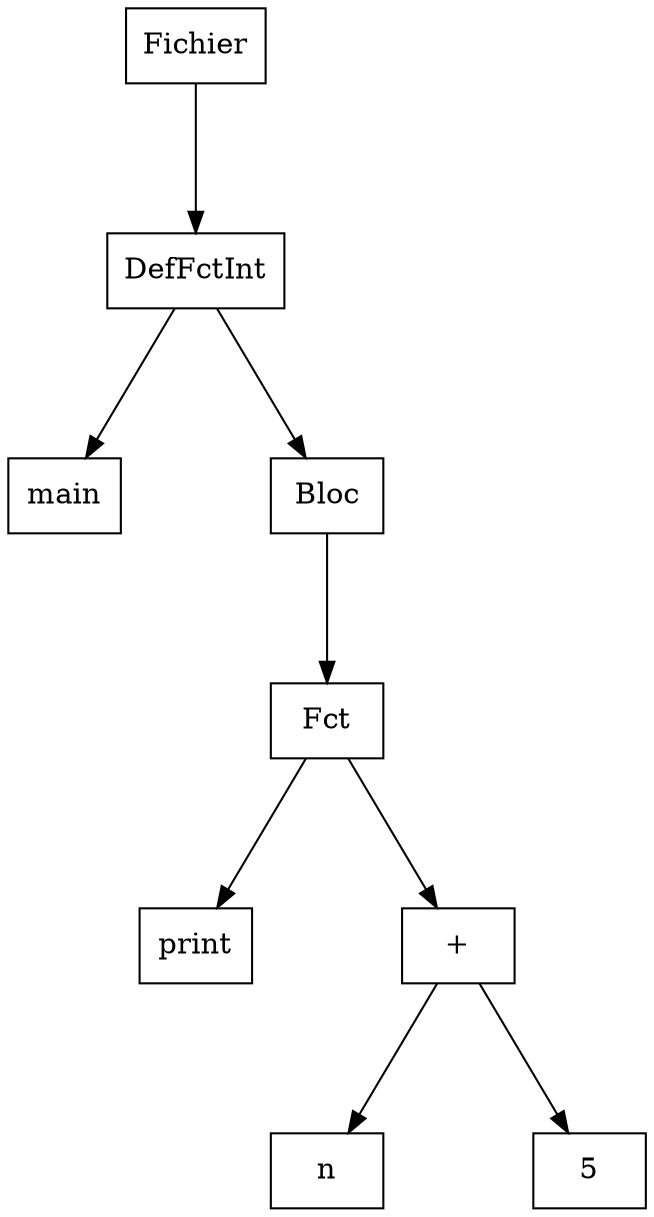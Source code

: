 digraph "ast"{

	nodesep=1;
	ranksep=1;

	N0 [label="Fichier", shape="box"];
	N1 [label="DefFctInt", shape="box"];
	N2 [label="main", shape="box"];
	N3 [label="Bloc", shape="box"];
	N4 [label="Fct", shape="box"];
	N5 [label="print", shape="box"];
	N6 [label="+", shape="box"];
	N7 [label="n", shape="box"];
	N8 [label="5", shape="box"];

	N1 -> N2; 
	N4 -> N5; 
	N6 -> N7; 
	N6 -> N8; 
	N4 -> N6; 
	N3 -> N4; 
	N1 -> N3; 
	N0 -> N1; 
}
